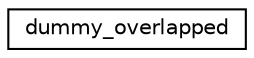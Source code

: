 digraph G
{
  edge [fontname="Helvetica",fontsize="10",labelfontname="Helvetica",labelfontsize="10"];
  node [fontname="Helvetica",fontsize="10",shape=record];
  rankdir="LR";
  Node1 [label="dummy_overlapped",height=0.2,width=0.4,color="black", fillcolor="white", style="filled",URL="$structdummy__overlapped.html"];
}
